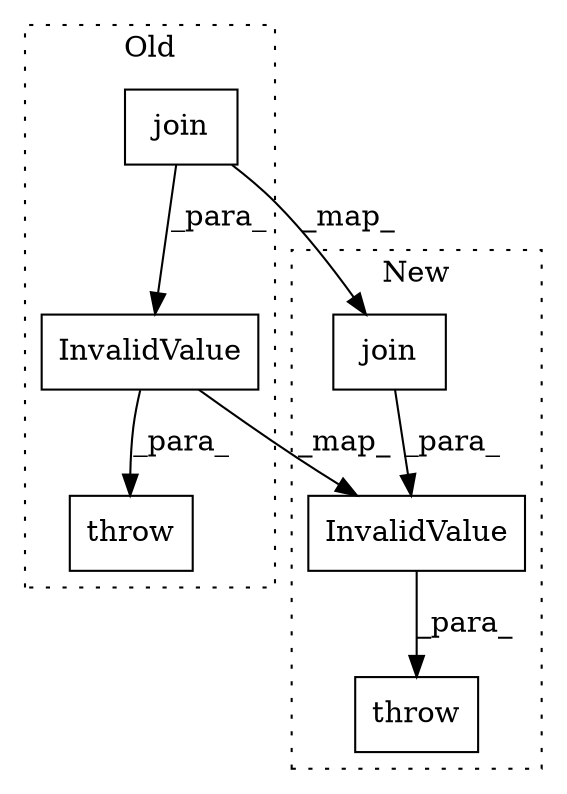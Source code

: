 digraph G {
subgraph cluster0 {
1 [label="InvalidValue" a="32" s="10125,10284" l="13,1" shape="box"];
3 [label="join" a="32" s="10142,10282" l="12,2" shape="box"];
6 [label="throw" a="53" s="10105" l="6" shape="box"];
label = "Old";
style="dotted";
}
subgraph cluster1 {
2 [label="InvalidValue" a="32" s="7079,7095" l="13,1" shape="box"];
4 [label="join" a="32" s="6895,7049" l="12,2" shape="box"];
5 [label="throw" a="53" s="7059" l="6" shape="box"];
label = "New";
style="dotted";
}
1 -> 6 [label="_para_"];
1 -> 2 [label="_map_"];
2 -> 5 [label="_para_"];
3 -> 4 [label="_map_"];
3 -> 1 [label="_para_"];
4 -> 2 [label="_para_"];
}